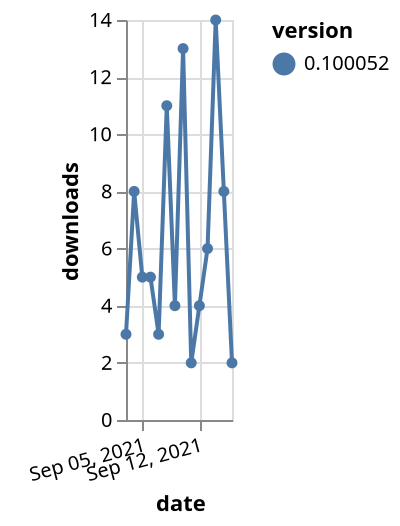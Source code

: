 {"$schema": "https://vega.github.io/schema/vega-lite/v5.json", "description": "A simple bar chart with embedded data.", "data": {"values": [{"date": "2021-09-03", "total": 4192, "delta": 3, "version": "0.100052"}, {"date": "2021-09-04", "total": 4200, "delta": 8, "version": "0.100052"}, {"date": "2021-09-05", "total": 4205, "delta": 5, "version": "0.100052"}, {"date": "2021-09-06", "total": 4210, "delta": 5, "version": "0.100052"}, {"date": "2021-09-07", "total": 4213, "delta": 3, "version": "0.100052"}, {"date": "2021-09-08", "total": 4224, "delta": 11, "version": "0.100052"}, {"date": "2021-09-09", "total": 4228, "delta": 4, "version": "0.100052"}, {"date": "2021-09-10", "total": 4241, "delta": 13, "version": "0.100052"}, {"date": "2021-09-11", "total": 4243, "delta": 2, "version": "0.100052"}, {"date": "2021-09-12", "total": 4247, "delta": 4, "version": "0.100052"}, {"date": "2021-09-13", "total": 4253, "delta": 6, "version": "0.100052"}, {"date": "2021-09-14", "total": 4267, "delta": 14, "version": "0.100052"}, {"date": "2021-09-15", "total": 4275, "delta": 8, "version": "0.100052"}, {"date": "2021-09-16", "total": 4277, "delta": 2, "version": "0.100052"}]}, "width": "container", "mark": {"type": "line", "point": {"filled": true}}, "encoding": {"x": {"field": "date", "type": "temporal", "timeUnit": "yearmonthdate", "title": "date", "axis": {"labelAngle": -15}}, "y": {"field": "delta", "type": "quantitative", "title": "downloads"}, "color": {"field": "version", "type": "nominal"}, "tooltip": {"field": "delta"}}}